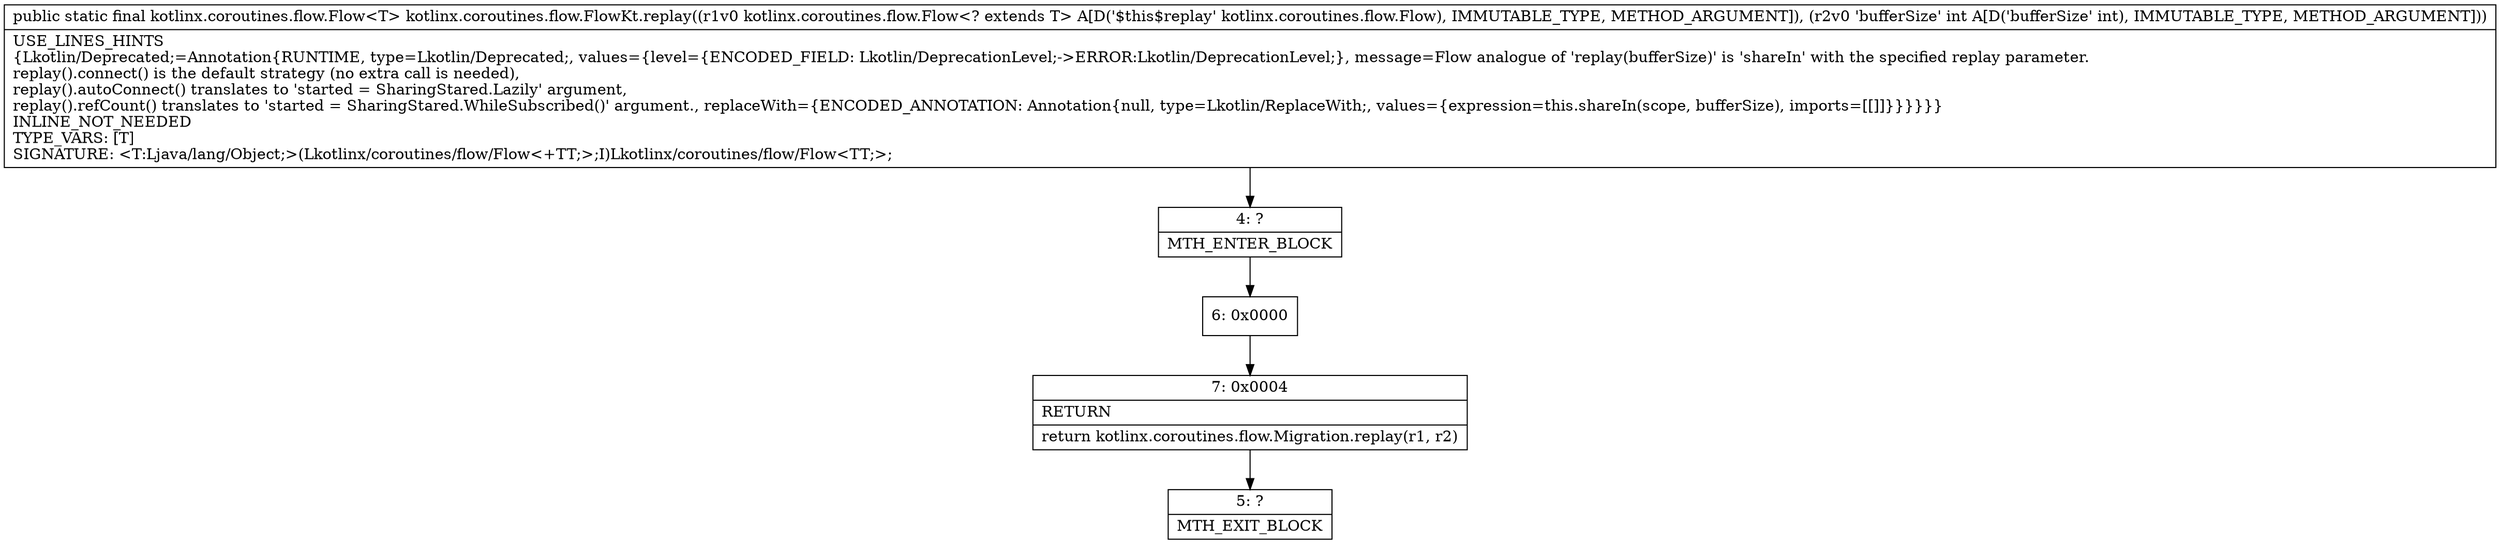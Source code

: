 digraph "CFG forkotlinx.coroutines.flow.FlowKt.replay(Lkotlinx\/coroutines\/flow\/Flow;I)Lkotlinx\/coroutines\/flow\/Flow;" {
Node_4 [shape=record,label="{4\:\ ?|MTH_ENTER_BLOCK\l}"];
Node_6 [shape=record,label="{6\:\ 0x0000}"];
Node_7 [shape=record,label="{7\:\ 0x0004|RETURN\l|return kotlinx.coroutines.flow.Migration.replay(r1, r2)\l}"];
Node_5 [shape=record,label="{5\:\ ?|MTH_EXIT_BLOCK\l}"];
MethodNode[shape=record,label="{public static final kotlinx.coroutines.flow.Flow\<T\> kotlinx.coroutines.flow.FlowKt.replay((r1v0 kotlinx.coroutines.flow.Flow\<? extends T\> A[D('$this$replay' kotlinx.coroutines.flow.Flow), IMMUTABLE_TYPE, METHOD_ARGUMENT]), (r2v0 'bufferSize' int A[D('bufferSize' int), IMMUTABLE_TYPE, METHOD_ARGUMENT]))  | USE_LINES_HINTS\l\{Lkotlin\/Deprecated;=Annotation\{RUNTIME, type=Lkotlin\/Deprecated;, values=\{level=\{ENCODED_FIELD: Lkotlin\/DeprecationLevel;\-\>ERROR:Lkotlin\/DeprecationLevel;\}, message=Flow analogue of 'replay(bufferSize)' is 'shareIn' with the specified replay parameter. \lreplay().connect() is the default strategy (no extra call is needed), \lreplay().autoConnect() translates to 'started = SharingStared.Lazily' argument, \lreplay().refCount() translates to 'started = SharingStared.WhileSubscribed()' argument., replaceWith=\{ENCODED_ANNOTATION: Annotation\{null, type=Lkotlin\/ReplaceWith;, values=\{expression=this.shareIn(scope, bufferSize), imports=[[]]\}\}\}\}\}\}\lINLINE_NOT_NEEDED\lTYPE_VARS: [T]\lSIGNATURE: \<T:Ljava\/lang\/Object;\>(Lkotlinx\/coroutines\/flow\/Flow\<+TT;\>;I)Lkotlinx\/coroutines\/flow\/Flow\<TT;\>;\l}"];
MethodNode -> Node_4;Node_4 -> Node_6;
Node_6 -> Node_7;
Node_7 -> Node_5;
}

